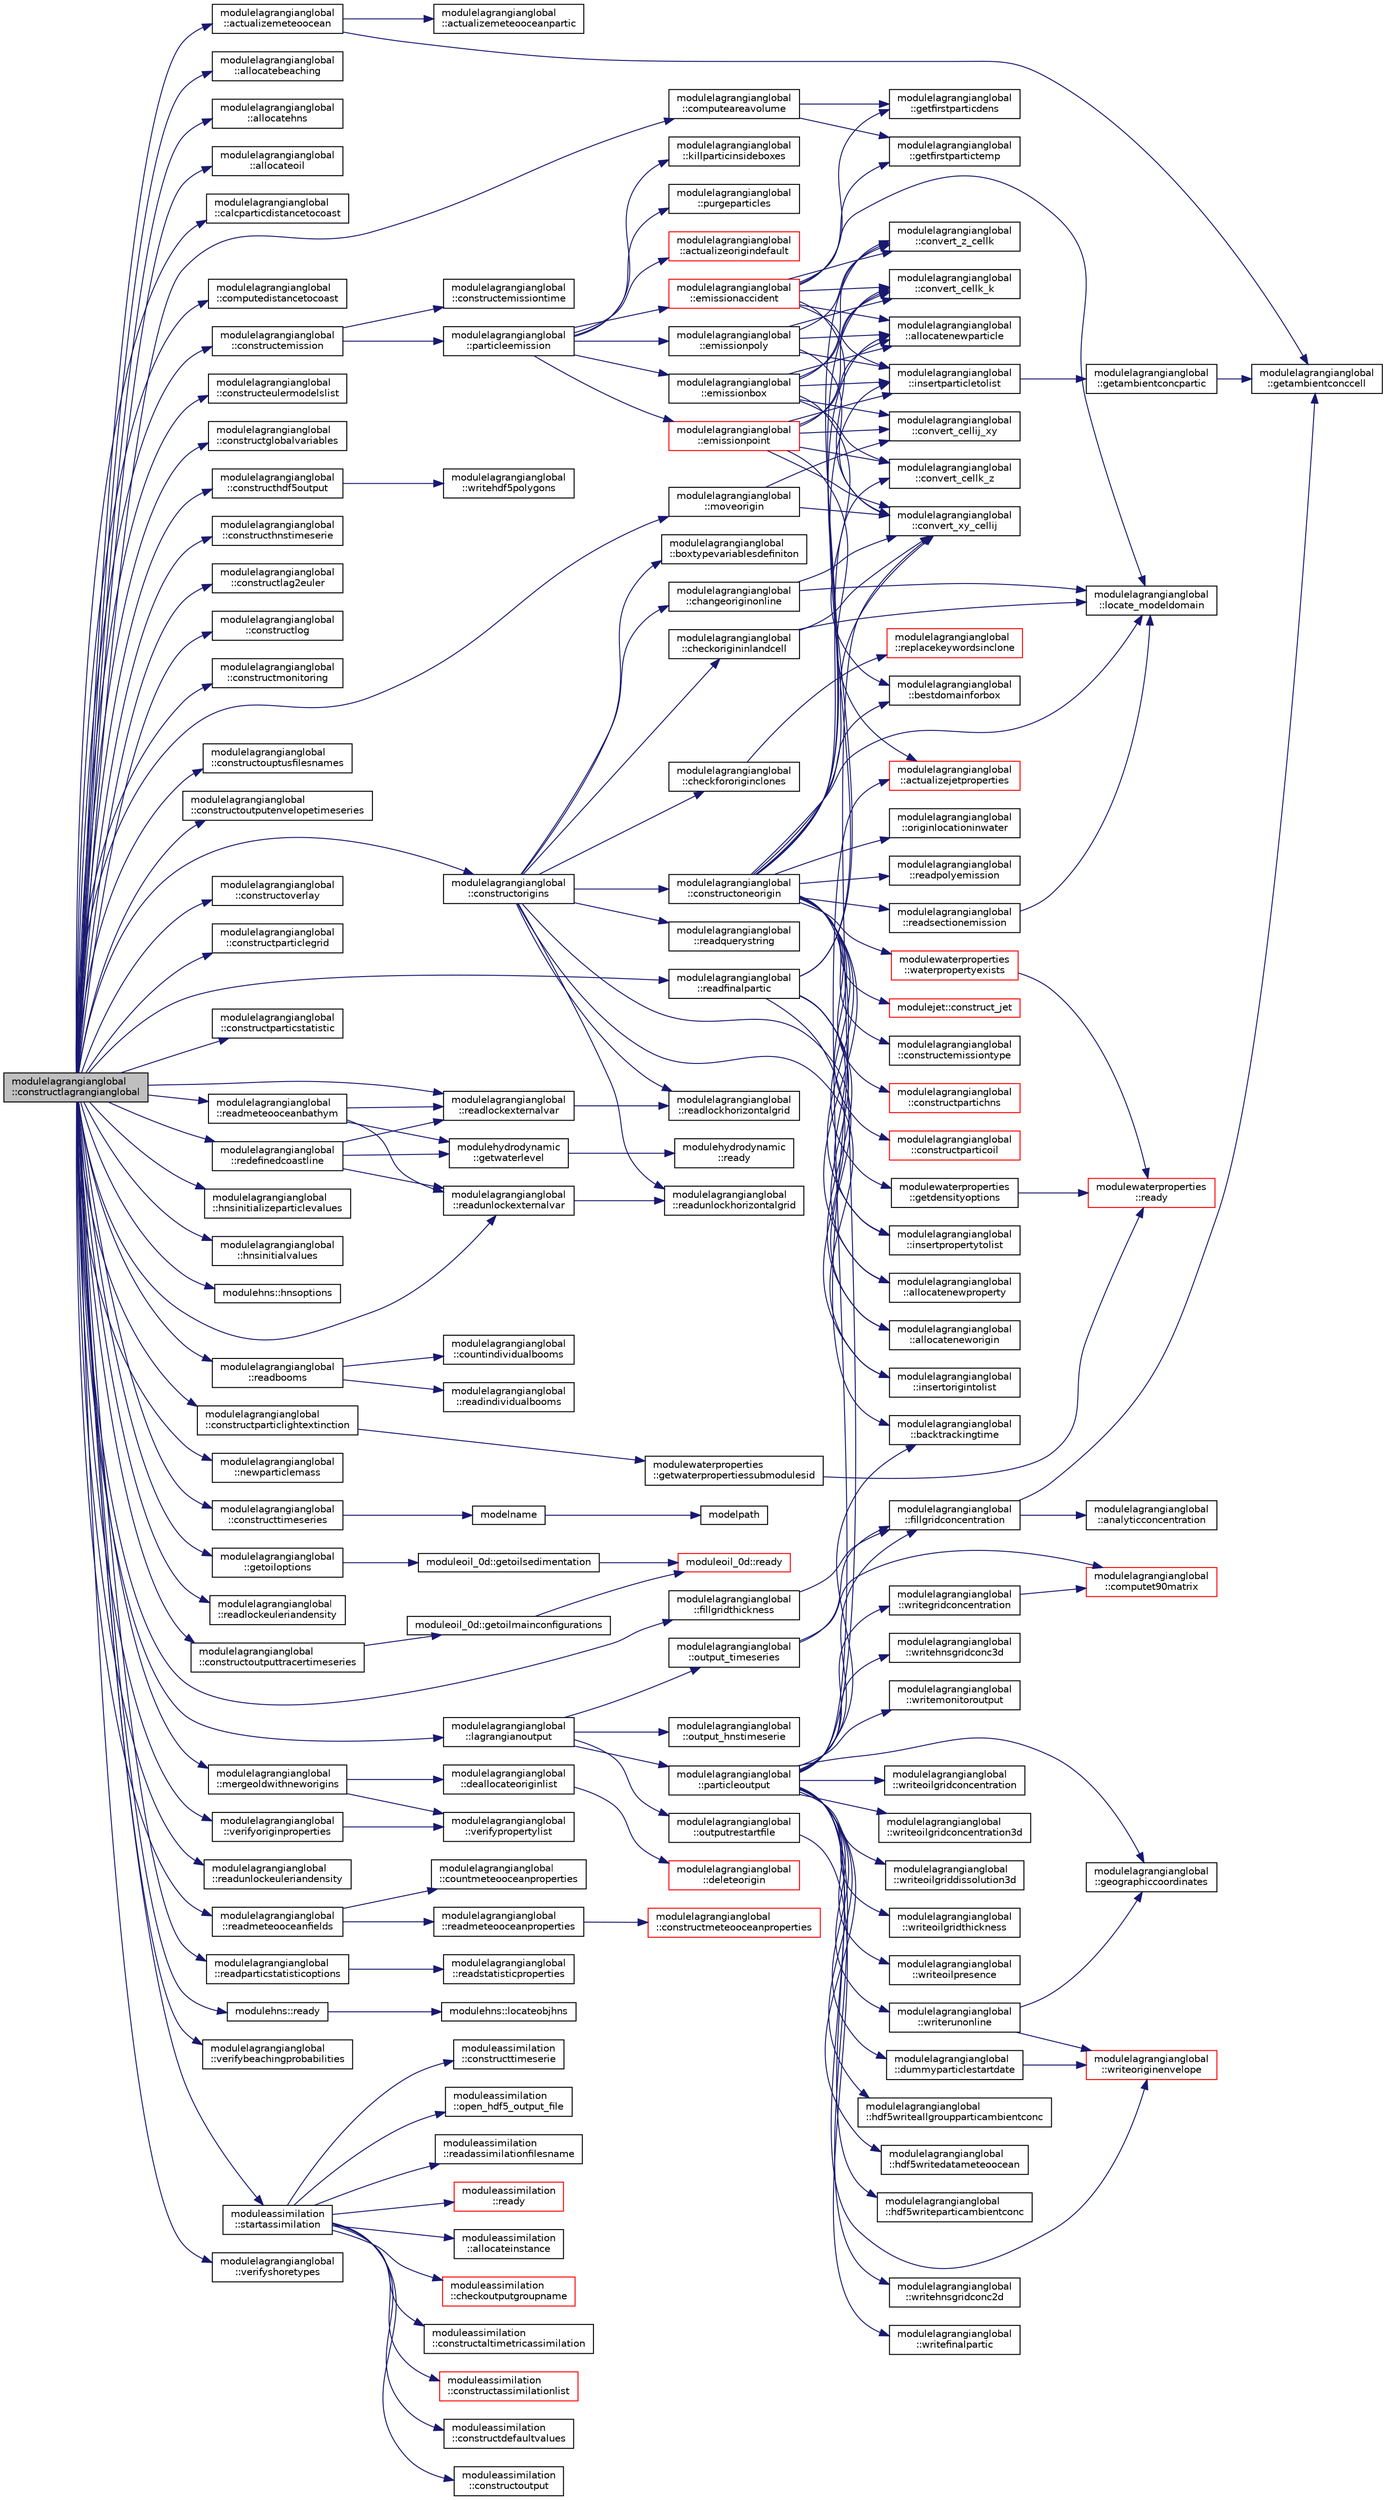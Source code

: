 digraph "modulelagrangianglobal::constructlagrangianglobal"
{
 // LATEX_PDF_SIZE
  edge [fontname="Helvetica",fontsize="10",labelfontname="Helvetica",labelfontsize="10"];
  node [fontname="Helvetica",fontsize="10",shape=record];
  rankdir="LR";
  Node1 [label="modulelagrangianglobal\l::constructlagrangianglobal",height=0.2,width=0.4,color="black", fillcolor="grey75", style="filled", fontcolor="black",tooltip=" "];
  Node1 -> Node2 [color="midnightblue",fontsize="10",style="solid",fontname="Helvetica"];
  Node2 [label="modulelagrangianglobal\l::actualizemeteoocean",height=0.2,width=0.4,color="black", fillcolor="white", style="filled",URL="$namespacemodulelagrangianglobal.html#a0fa07eb74ec148c5c6faeec4cd4561c9",tooltip=" "];
  Node2 -> Node3 [color="midnightblue",fontsize="10",style="solid",fontname="Helvetica"];
  Node3 [label="modulelagrangianglobal\l::actualizemeteooceanpartic",height=0.2,width=0.4,color="black", fillcolor="white", style="filled",URL="$namespacemodulelagrangianglobal.html#ae28614950d33d82496f705c7601b8d28",tooltip=" "];
  Node2 -> Node4 [color="midnightblue",fontsize="10",style="solid",fontname="Helvetica"];
  Node4 [label="modulelagrangianglobal\l::getambientconccell",height=0.2,width=0.4,color="black", fillcolor="white", style="filled",URL="$namespacemodulelagrangianglobal.html#a21c98c8cc24ebb92a5b8821af08be797",tooltip=" "];
  Node1 -> Node5 [color="midnightblue",fontsize="10",style="solid",fontname="Helvetica"];
  Node5 [label="modulelagrangianglobal\l::allocatebeaching",height=0.2,width=0.4,color="black", fillcolor="white", style="filled",URL="$namespacemodulelagrangianglobal.html#a48e2f7f1b1f2612fb2b891f9ae7918b4",tooltip=" "];
  Node1 -> Node6 [color="midnightblue",fontsize="10",style="solid",fontname="Helvetica"];
  Node6 [label="modulelagrangianglobal\l::allocatehns",height=0.2,width=0.4,color="black", fillcolor="white", style="filled",URL="$namespacemodulelagrangianglobal.html#aa4f2e4611a6f55063b6b425e9af734c9",tooltip=" "];
  Node1 -> Node7 [color="midnightblue",fontsize="10",style="solid",fontname="Helvetica"];
  Node7 [label="modulelagrangianglobal\l::allocateoil",height=0.2,width=0.4,color="black", fillcolor="white", style="filled",URL="$namespacemodulelagrangianglobal.html#a0be041be04e7755f84bc26f6dfe301b0",tooltip=" "];
  Node1 -> Node8 [color="midnightblue",fontsize="10",style="solid",fontname="Helvetica"];
  Node8 [label="modulelagrangianglobal\l::calcparticdistancetocoast",height=0.2,width=0.4,color="black", fillcolor="white", style="filled",URL="$namespacemodulelagrangianglobal.html#a93a1f184ec51e9c61c7ac05ecf8d9364",tooltip=" "];
  Node1 -> Node9 [color="midnightblue",fontsize="10",style="solid",fontname="Helvetica"];
  Node9 [label="modulelagrangianglobal\l::computeareavolume",height=0.2,width=0.4,color="black", fillcolor="white", style="filled",URL="$namespacemodulelagrangianglobal.html#ad6190c60927cd9e871e45fcfd4fc5dd2",tooltip=" "];
  Node9 -> Node10 [color="midnightblue",fontsize="10",style="solid",fontname="Helvetica"];
  Node10 [label="modulelagrangianglobal\l::getfirstparticdens",height=0.2,width=0.4,color="black", fillcolor="white", style="filled",URL="$namespacemodulelagrangianglobal.html#a419bd4bef813f469c2fc04f9e386890e",tooltip=" "];
  Node9 -> Node11 [color="midnightblue",fontsize="10",style="solid",fontname="Helvetica"];
  Node11 [label="modulelagrangianglobal\l::getfirstpartictemp",height=0.2,width=0.4,color="black", fillcolor="white", style="filled",URL="$namespacemodulelagrangianglobal.html#a19c897c8ad7d0daf71fbab9514077b55",tooltip=" "];
  Node1 -> Node12 [color="midnightblue",fontsize="10",style="solid",fontname="Helvetica"];
  Node12 [label="modulelagrangianglobal\l::computedistancetocoast",height=0.2,width=0.4,color="black", fillcolor="white", style="filled",URL="$namespacemodulelagrangianglobal.html#ae26f6cb369947b236a6e8dffcbed3eb2",tooltip=" "];
  Node1 -> Node13 [color="midnightblue",fontsize="10",style="solid",fontname="Helvetica"];
  Node13 [label="modulelagrangianglobal\l::constructemission",height=0.2,width=0.4,color="black", fillcolor="white", style="filled",URL="$namespacemodulelagrangianglobal.html#a19776a2b14eca267eac2af7e53ce5c77",tooltip=" "];
  Node13 -> Node14 [color="midnightblue",fontsize="10",style="solid",fontname="Helvetica"];
  Node14 [label="modulelagrangianglobal\l::constructemissiontime",height=0.2,width=0.4,color="black", fillcolor="white", style="filled",URL="$namespacemodulelagrangianglobal.html#a13d67d5bfe97a6d21e41748215a9fd5c",tooltip=" "];
  Node13 -> Node15 [color="midnightblue",fontsize="10",style="solid",fontname="Helvetica"];
  Node15 [label="modulelagrangianglobal\l::particleemission",height=0.2,width=0.4,color="black", fillcolor="white", style="filled",URL="$namespacemodulelagrangianglobal.html#ab8435882bf5630b41c65435698454d30",tooltip=" "];
  Node15 -> Node16 [color="midnightblue",fontsize="10",style="solid",fontname="Helvetica"];
  Node16 [label="modulelagrangianglobal\l::actualizeorigindefault",height=0.2,width=0.4,color="red", fillcolor="white", style="filled",URL="$namespacemodulelagrangianglobal.html#acd7b83696893d6d898a278da13db5768",tooltip=" "];
  Node15 -> Node18 [color="midnightblue",fontsize="10",style="solid",fontname="Helvetica"];
  Node18 [label="modulelagrangianglobal\l::emissionaccident",height=0.2,width=0.4,color="red", fillcolor="white", style="filled",URL="$namespacemodulelagrangianglobal.html#a8a8675b6cb7d5395b650391ce4ac3fac",tooltip=" "];
  Node18 -> Node19 [color="midnightblue",fontsize="10",style="solid",fontname="Helvetica"];
  Node19 [label="modulelagrangianglobal\l::allocatenewparticle",height=0.2,width=0.4,color="black", fillcolor="white", style="filled",URL="$namespacemodulelagrangianglobal.html#adf7a8f7c3f2d3dd4f0472f6d4d1ec56e",tooltip=" "];
  Node18 -> Node20 [color="midnightblue",fontsize="10",style="solid",fontname="Helvetica"];
  Node20 [label="modulelagrangianglobal\l::convert_cellk_k",height=0.2,width=0.4,color="black", fillcolor="white", style="filled",URL="$namespacemodulelagrangianglobal.html#a75785d33db5dded34e1de495fe447eac",tooltip=" "];
  Node18 -> Node21 [color="midnightblue",fontsize="10",style="solid",fontname="Helvetica"];
  Node21 [label="modulelagrangianglobal\l::convert_xy_cellij",height=0.2,width=0.4,color="black", fillcolor="white", style="filled",URL="$namespacemodulelagrangianglobal.html#a713100b692a8ced1a6b27a0a1baa4039",tooltip=" "];
  Node18 -> Node22 [color="midnightblue",fontsize="10",style="solid",fontname="Helvetica"];
  Node22 [label="modulelagrangianglobal\l::convert_z_cellk",height=0.2,width=0.4,color="black", fillcolor="white", style="filled",URL="$namespacemodulelagrangianglobal.html#a619a331b54dcc8d330ab6dd05b4eae56",tooltip=" "];
  Node18 -> Node10 [color="midnightblue",fontsize="10",style="solid",fontname="Helvetica"];
  Node18 -> Node11 [color="midnightblue",fontsize="10",style="solid",fontname="Helvetica"];
  Node18 -> Node35 [color="midnightblue",fontsize="10",style="solid",fontname="Helvetica"];
  Node35 [label="modulelagrangianglobal\l::insertparticletolist",height=0.2,width=0.4,color="black", fillcolor="white", style="filled",URL="$namespacemodulelagrangianglobal.html#a2d4644f4134b54b72e810da551bd14a9",tooltip=" "];
  Node35 -> Node36 [color="midnightblue",fontsize="10",style="solid",fontname="Helvetica"];
  Node36 [label="modulelagrangianglobal\l::getambientconcpartic",height=0.2,width=0.4,color="black", fillcolor="white", style="filled",URL="$namespacemodulelagrangianglobal.html#a48f3a78b845b645d04afad9baa94ac01",tooltip=" "];
  Node36 -> Node4 [color="midnightblue",fontsize="10",style="solid",fontname="Helvetica"];
  Node18 -> Node37 [color="midnightblue",fontsize="10",style="solid",fontname="Helvetica"];
  Node37 [label="modulelagrangianglobal\l::locate_modeldomain",height=0.2,width=0.4,color="black", fillcolor="white", style="filled",URL="$namespacemodulelagrangianglobal.html#a814ff42a8e2efd519388bc94964a3d13",tooltip=" "];
  Node15 -> Node38 [color="midnightblue",fontsize="10",style="solid",fontname="Helvetica"];
  Node38 [label="modulelagrangianglobal\l::emissionbox",height=0.2,width=0.4,color="black", fillcolor="white", style="filled",URL="$namespacemodulelagrangianglobal.html#ad983b6fdc70e80cc81cd4c13a69b7f1f",tooltip=" "];
  Node38 -> Node19 [color="midnightblue",fontsize="10",style="solid",fontname="Helvetica"];
  Node38 -> Node39 [color="midnightblue",fontsize="10",style="solid",fontname="Helvetica"];
  Node39 [label="modulelagrangianglobal\l::bestdomainforbox",height=0.2,width=0.4,color="black", fillcolor="white", style="filled",URL="$namespacemodulelagrangianglobal.html#a88f19e8e5a4b9ce0cfe45715a5e96dbc",tooltip=" "];
  Node38 -> Node40 [color="midnightblue",fontsize="10",style="solid",fontname="Helvetica"];
  Node40 [label="modulelagrangianglobal\l::convert_cellij_xy",height=0.2,width=0.4,color="black", fillcolor="white", style="filled",URL="$namespacemodulelagrangianglobal.html#a7c1bdff13dafe0f3f6c8cd12a1398401",tooltip=" "];
  Node38 -> Node20 [color="midnightblue",fontsize="10",style="solid",fontname="Helvetica"];
  Node38 -> Node41 [color="midnightblue",fontsize="10",style="solid",fontname="Helvetica"];
  Node41 [label="modulelagrangianglobal\l::convert_cellk_z",height=0.2,width=0.4,color="black", fillcolor="white", style="filled",URL="$namespacemodulelagrangianglobal.html#ab7f2f6590a59e52fd0c30cdc7445acee",tooltip=" "];
  Node38 -> Node22 [color="midnightblue",fontsize="10",style="solid",fontname="Helvetica"];
  Node38 -> Node35 [color="midnightblue",fontsize="10",style="solid",fontname="Helvetica"];
  Node15 -> Node42 [color="midnightblue",fontsize="10",style="solid",fontname="Helvetica"];
  Node42 [label="modulelagrangianglobal\l::emissionpoint",height=0.2,width=0.4,color="red", fillcolor="white", style="filled",URL="$namespacemodulelagrangianglobal.html#a9d524fab1163e87ac878a520ae670bf9",tooltip=" "];
  Node42 -> Node43 [color="midnightblue",fontsize="10",style="solid",fontname="Helvetica"];
  Node43 [label="modulelagrangianglobal\l::actualizejetproperties",height=0.2,width=0.4,color="red", fillcolor="white", style="filled",URL="$namespacemodulelagrangianglobal.html#a26ef74f75ff18c16e01e326e85d7920c",tooltip=" "];
  Node42 -> Node19 [color="midnightblue",fontsize="10",style="solid",fontname="Helvetica"];
  Node42 -> Node40 [color="midnightblue",fontsize="10",style="solid",fontname="Helvetica"];
  Node42 -> Node20 [color="midnightblue",fontsize="10",style="solid",fontname="Helvetica"];
  Node42 -> Node41 [color="midnightblue",fontsize="10",style="solid",fontname="Helvetica"];
  Node42 -> Node21 [color="midnightblue",fontsize="10",style="solid",fontname="Helvetica"];
  Node42 -> Node35 [color="midnightblue",fontsize="10",style="solid",fontname="Helvetica"];
  Node15 -> Node92 [color="midnightblue",fontsize="10",style="solid",fontname="Helvetica"];
  Node92 [label="modulelagrangianglobal\l::emissionpoly",height=0.2,width=0.4,color="black", fillcolor="white", style="filled",URL="$namespacemodulelagrangianglobal.html#af7f0ac55bdad79ef3daac2c67b36ed2e",tooltip=" "];
  Node92 -> Node19 [color="midnightblue",fontsize="10",style="solid",fontname="Helvetica"];
  Node92 -> Node20 [color="midnightblue",fontsize="10",style="solid",fontname="Helvetica"];
  Node92 -> Node21 [color="midnightblue",fontsize="10",style="solid",fontname="Helvetica"];
  Node92 -> Node22 [color="midnightblue",fontsize="10",style="solid",fontname="Helvetica"];
  Node92 -> Node35 [color="midnightblue",fontsize="10",style="solid",fontname="Helvetica"];
  Node15 -> Node93 [color="midnightblue",fontsize="10",style="solid",fontname="Helvetica"];
  Node93 [label="modulelagrangianglobal\l::killparticinsideboxes",height=0.2,width=0.4,color="black", fillcolor="white", style="filled",URL="$namespacemodulelagrangianglobal.html#a8d6c65d3eba55f99706d464f633f31b3",tooltip=" "];
  Node15 -> Node94 [color="midnightblue",fontsize="10",style="solid",fontname="Helvetica"];
  Node94 [label="modulelagrangianglobal\l::purgeparticles",height=0.2,width=0.4,color="black", fillcolor="white", style="filled",URL="$namespacemodulelagrangianglobal.html#abe2068918e9b300501fc826856caeafa",tooltip=" "];
  Node1 -> Node95 [color="midnightblue",fontsize="10",style="solid",fontname="Helvetica"];
  Node95 [label="modulelagrangianglobal\l::constructeulermodelslist",height=0.2,width=0.4,color="black", fillcolor="white", style="filled",URL="$namespacemodulelagrangianglobal.html#a409542d48e7b2b20840dc3545d1a34f0",tooltip=" "];
  Node1 -> Node96 [color="midnightblue",fontsize="10",style="solid",fontname="Helvetica"];
  Node96 [label="modulelagrangianglobal\l::constructglobalvariables",height=0.2,width=0.4,color="black", fillcolor="white", style="filled",URL="$namespacemodulelagrangianglobal.html#ac07ce699fa5190e37b220b344450ba80",tooltip=" "];
  Node1 -> Node97 [color="midnightblue",fontsize="10",style="solid",fontname="Helvetica"];
  Node97 [label="modulelagrangianglobal\l::constructhdf5output",height=0.2,width=0.4,color="black", fillcolor="white", style="filled",URL="$namespacemodulelagrangianglobal.html#a72385af4d9a1a57607853866a0eb0fe0",tooltip=" "];
  Node97 -> Node98 [color="midnightblue",fontsize="10",style="solid",fontname="Helvetica"];
  Node98 [label="modulelagrangianglobal\l::writehdf5polygons",height=0.2,width=0.4,color="black", fillcolor="white", style="filled",URL="$namespacemodulelagrangianglobal.html#a123df5d7675f21137327cf36ed875f91",tooltip=" "];
  Node1 -> Node99 [color="midnightblue",fontsize="10",style="solid",fontname="Helvetica"];
  Node99 [label="modulelagrangianglobal\l::constructhnstimeserie",height=0.2,width=0.4,color="black", fillcolor="white", style="filled",URL="$namespacemodulelagrangianglobal.html#a56d6b284b701a9103a92e0956ad4cc6a",tooltip=" "];
  Node1 -> Node100 [color="midnightblue",fontsize="10",style="solid",fontname="Helvetica"];
  Node100 [label="modulelagrangianglobal\l::constructlag2euler",height=0.2,width=0.4,color="black", fillcolor="white", style="filled",URL="$namespacemodulelagrangianglobal.html#a5c09d9f8068efed26002854c2ba12362",tooltip=" "];
  Node1 -> Node101 [color="midnightblue",fontsize="10",style="solid",fontname="Helvetica"];
  Node101 [label="modulelagrangianglobal\l::constructlog",height=0.2,width=0.4,color="black", fillcolor="white", style="filled",URL="$namespacemodulelagrangianglobal.html#aa700601bd9f8ad04a50534e66725efc4",tooltip=" "];
  Node1 -> Node102 [color="midnightblue",fontsize="10",style="solid",fontname="Helvetica"];
  Node102 [label="modulelagrangianglobal\l::constructmonitoring",height=0.2,width=0.4,color="black", fillcolor="white", style="filled",URL="$namespacemodulelagrangianglobal.html#ae93400b6f236b2e44a7b90febb2be220",tooltip=" "];
  Node1 -> Node103 [color="midnightblue",fontsize="10",style="solid",fontname="Helvetica"];
  Node103 [label="modulelagrangianglobal\l::constructorigins",height=0.2,width=0.4,color="black", fillcolor="white", style="filled",URL="$namespacemodulelagrangianglobal.html#a18659553d3e4f0917dd7bc0bcdb6d109",tooltip=" "];
  Node103 -> Node104 [color="midnightblue",fontsize="10",style="solid",fontname="Helvetica"];
  Node104 [label="modulelagrangianglobal\l::allocateneworigin",height=0.2,width=0.4,color="black", fillcolor="white", style="filled",URL="$namespacemodulelagrangianglobal.html#a537c7269309c583343ae41dfe244a2b0",tooltip=" "];
  Node103 -> Node105 [color="midnightblue",fontsize="10",style="solid",fontname="Helvetica"];
  Node105 [label="modulelagrangianglobal\l::boxtypevariablesdefiniton",height=0.2,width=0.4,color="black", fillcolor="white", style="filled",URL="$namespacemodulelagrangianglobal.html#af59eca67cb4a5c0dd0d805d6a08538ba",tooltip=" "];
  Node103 -> Node106 [color="midnightblue",fontsize="10",style="solid",fontname="Helvetica"];
  Node106 [label="modulelagrangianglobal\l::changeoriginonline",height=0.2,width=0.4,color="black", fillcolor="white", style="filled",URL="$namespacemodulelagrangianglobal.html#ac5eba799ef6e5891159d027cee26909c",tooltip=" "];
  Node106 -> Node21 [color="midnightblue",fontsize="10",style="solid",fontname="Helvetica"];
  Node106 -> Node37 [color="midnightblue",fontsize="10",style="solid",fontname="Helvetica"];
  Node103 -> Node107 [color="midnightblue",fontsize="10",style="solid",fontname="Helvetica"];
  Node107 [label="modulelagrangianglobal\l::checkfororiginclones",height=0.2,width=0.4,color="black", fillcolor="white", style="filled",URL="$namespacemodulelagrangianglobal.html#a3ffd33996e7947926b76916d8e614ab8",tooltip=" "];
  Node107 -> Node108 [color="midnightblue",fontsize="10",style="solid",fontname="Helvetica"];
  Node108 [label="modulelagrangianglobal\l::replacekeywordsinclone",height=0.2,width=0.4,color="red", fillcolor="white", style="filled",URL="$namespacemodulelagrangianglobal.html#a9d7ee93eda9bae199e15651c725e4c7c",tooltip=" "];
  Node103 -> Node110 [color="midnightblue",fontsize="10",style="solid",fontname="Helvetica"];
  Node110 [label="modulelagrangianglobal\l::checkorigininlandcell",height=0.2,width=0.4,color="black", fillcolor="white", style="filled",URL="$namespacemodulelagrangianglobal.html#a356193ac68adebe4d96ff99a2bb2ba2d",tooltip=" "];
  Node110 -> Node21 [color="midnightblue",fontsize="10",style="solid",fontname="Helvetica"];
  Node110 -> Node37 [color="midnightblue",fontsize="10",style="solid",fontname="Helvetica"];
  Node103 -> Node111 [color="midnightblue",fontsize="10",style="solid",fontname="Helvetica"];
  Node111 [label="modulelagrangianglobal\l::constructoneorigin",height=0.2,width=0.4,color="black", fillcolor="white", style="filled",URL="$namespacemodulelagrangianglobal.html#a13e19af68aa547fbcd1d97158976b7ef",tooltip=" "];
  Node111 -> Node112 [color="midnightblue",fontsize="10",style="solid",fontname="Helvetica"];
  Node112 [label="modulelagrangianglobal\l::allocatenewproperty",height=0.2,width=0.4,color="black", fillcolor="white", style="filled",URL="$namespacemodulelagrangianglobal.html#aa537bff97afb419645e62f2b096b2e56",tooltip=" "];
  Node111 -> Node113 [color="midnightblue",fontsize="10",style="solid",fontname="Helvetica"];
  Node113 [label="modulelagrangianglobal\l::backtrackingtime",height=0.2,width=0.4,color="black", fillcolor="white", style="filled",URL="$namespacemodulelagrangianglobal.html#a7d7f80cb43ff581f91a9eb852be3be85",tooltip=" "];
  Node111 -> Node39 [color="midnightblue",fontsize="10",style="solid",fontname="Helvetica"];
  Node111 -> Node114 [color="midnightblue",fontsize="10",style="solid",fontname="Helvetica"];
  Node114 [label="modulejet::construct_jet",height=0.2,width=0.4,color="red", fillcolor="white", style="filled",URL="$namespacemodulejet.html#a62e934340e7802fddd09c6c14676471d",tooltip=" "];
  Node111 -> Node117 [color="midnightblue",fontsize="10",style="solid",fontname="Helvetica"];
  Node117 [label="modulelagrangianglobal\l::constructemissiontype",height=0.2,width=0.4,color="black", fillcolor="white", style="filled",URL="$namespacemodulelagrangianglobal.html#a33d8b80b431bb224984d6f64b001cd6a",tooltip=" "];
  Node111 -> Node118 [color="midnightblue",fontsize="10",style="solid",fontname="Helvetica"];
  Node118 [label="modulelagrangianglobal\l::constructpartichns",height=0.2,width=0.4,color="red", fillcolor="white", style="filled",URL="$namespacemodulelagrangianglobal.html#ab6e9439dc837db2093ed5e4108e57726",tooltip=" "];
  Node111 -> Node122 [color="midnightblue",fontsize="10",style="solid",fontname="Helvetica"];
  Node122 [label="modulelagrangianglobal\l::constructparticoil",height=0.2,width=0.4,color="red", fillcolor="white", style="filled",URL="$namespacemodulelagrangianglobal.html#a070a6d8670eb489aaa0ce90aba70b1cc",tooltip=" "];
  Node111 -> Node20 [color="midnightblue",fontsize="10",style="solid",fontname="Helvetica"];
  Node111 -> Node41 [color="midnightblue",fontsize="10",style="solid",fontname="Helvetica"];
  Node111 -> Node21 [color="midnightblue",fontsize="10",style="solid",fontname="Helvetica"];
  Node111 -> Node22 [color="midnightblue",fontsize="10",style="solid",fontname="Helvetica"];
  Node111 -> Node131 [color="midnightblue",fontsize="10",style="solid",fontname="Helvetica"];
  Node131 [label="modulewaterproperties\l::getdensityoptions",height=0.2,width=0.4,color="black", fillcolor="white", style="filled",URL="$namespacemodulewaterproperties.html#ac9026fc793014229d0d9bed57148db6a",tooltip=" "];
  Node131 -> Node45 [color="midnightblue",fontsize="10",style="solid",fontname="Helvetica"];
  Node45 [label="modulewaterproperties\l::ready",height=0.2,width=0.4,color="red", fillcolor="white", style="filled",URL="$namespacemodulewaterproperties.html#ad54774dedce486739249cb10b4de21e2",tooltip=" "];
  Node111 -> Node132 [color="midnightblue",fontsize="10",style="solid",fontname="Helvetica"];
  Node132 [label="modulelagrangianglobal\l::insertpropertytolist",height=0.2,width=0.4,color="black", fillcolor="white", style="filled",URL="$namespacemodulelagrangianglobal.html#ad71ed77715b3249cc24c592dfcca2fc8",tooltip=" "];
  Node111 -> Node37 [color="midnightblue",fontsize="10",style="solid",fontname="Helvetica"];
  Node111 -> Node133 [color="midnightblue",fontsize="10",style="solid",fontname="Helvetica"];
  Node133 [label="modulelagrangianglobal\l::originlocationinwater",height=0.2,width=0.4,color="black", fillcolor="white", style="filled",URL="$namespacemodulelagrangianglobal.html#a30ffc99c4d1df3eba66898b8f54fd8e8",tooltip=" "];
  Node111 -> Node134 [color="midnightblue",fontsize="10",style="solid",fontname="Helvetica"];
  Node134 [label="modulelagrangianglobal\l::readpolyemission",height=0.2,width=0.4,color="black", fillcolor="white", style="filled",URL="$namespacemodulelagrangianglobal.html#ab1cbc2a8591a40f048aa2973420f02b7",tooltip=" "];
  Node111 -> Node135 [color="midnightblue",fontsize="10",style="solid",fontname="Helvetica"];
  Node135 [label="modulelagrangianglobal\l::readsectionemission",height=0.2,width=0.4,color="black", fillcolor="white", style="filled",URL="$namespacemodulelagrangianglobal.html#aefea0972cf22951ed5d470a0478b0c3b",tooltip=" "];
  Node135 -> Node37 [color="midnightblue",fontsize="10",style="solid",fontname="Helvetica"];
  Node111 -> Node136 [color="midnightblue",fontsize="10",style="solid",fontname="Helvetica"];
  Node136 [label="modulewaterproperties\l::waterpropertyexists",height=0.2,width=0.4,color="red", fillcolor="white", style="filled",URL="$namespacemodulewaterproperties.html#a2c7278a1e0767b9b9c5419a5b34299f5",tooltip=" "];
  Node136 -> Node45 [color="midnightblue",fontsize="10",style="solid",fontname="Helvetica"];
  Node103 -> Node137 [color="midnightblue",fontsize="10",style="solid",fontname="Helvetica"];
  Node137 [label="modulelagrangianglobal\l::insertorigintolist",height=0.2,width=0.4,color="black", fillcolor="white", style="filled",URL="$namespacemodulelagrangianglobal.html#ab902fc69902a11b86ed8b0b64ece38d9",tooltip=" "];
  Node103 -> Node138 [color="midnightblue",fontsize="10",style="solid",fontname="Helvetica"];
  Node138 [label="modulelagrangianglobal\l::readlockhorizontalgrid",height=0.2,width=0.4,color="black", fillcolor="white", style="filled",URL="$namespacemodulelagrangianglobal.html#adc70a932c70ec9be9f9ebdfe0fe60e08",tooltip=" "];
  Node103 -> Node139 [color="midnightblue",fontsize="10",style="solid",fontname="Helvetica"];
  Node139 [label="modulelagrangianglobal\l::readquerystring",height=0.2,width=0.4,color="black", fillcolor="white", style="filled",URL="$namespacemodulelagrangianglobal.html#abfdcea7a4323d6b93cc8c43b343ec0b3",tooltip=" "];
  Node103 -> Node140 [color="midnightblue",fontsize="10",style="solid",fontname="Helvetica"];
  Node140 [label="modulelagrangianglobal\l::readunlockhorizontalgrid",height=0.2,width=0.4,color="black", fillcolor="white", style="filled",URL="$namespacemodulelagrangianglobal.html#a4240be74d2a3261aba8c239da33b8efe",tooltip=" "];
  Node1 -> Node141 [color="midnightblue",fontsize="10",style="solid",fontname="Helvetica"];
  Node141 [label="modulelagrangianglobal\l::constructouptusfilesnames",height=0.2,width=0.4,color="black", fillcolor="white", style="filled",URL="$namespacemodulelagrangianglobal.html#a083836de958c69614f913a7f1b0bee9e",tooltip=" "];
  Node1 -> Node142 [color="midnightblue",fontsize="10",style="solid",fontname="Helvetica"];
  Node142 [label="modulelagrangianglobal\l::constructoutputenvelopetimeseries",height=0.2,width=0.4,color="black", fillcolor="white", style="filled",URL="$namespacemodulelagrangianglobal.html#ac9b3291ed411a75cceb9948f7f671764",tooltip=" "];
  Node1 -> Node143 [color="midnightblue",fontsize="10",style="solid",fontname="Helvetica"];
  Node143 [label="modulelagrangianglobal\l::constructoutputtracertimeseries",height=0.2,width=0.4,color="black", fillcolor="white", style="filled",URL="$namespacemodulelagrangianglobal.html#a43f3d0f411e8d9b0df16d63f033382ff",tooltip=" "];
  Node143 -> Node144 [color="midnightblue",fontsize="10",style="solid",fontname="Helvetica"];
  Node144 [label="moduleoil_0d::getoilmainconfigurations",height=0.2,width=0.4,color="black", fillcolor="white", style="filled",URL="$namespacemoduleoil__0d.html#af1cdc5385033828e9fd0e86082d2c7f3",tooltip=" "];
  Node144 -> Node33 [color="midnightblue",fontsize="10",style="solid",fontname="Helvetica"];
  Node33 [label="moduleoil_0d::ready",height=0.2,width=0.4,color="red", fillcolor="white", style="filled",URL="$namespacemoduleoil__0d.html#a5cfb3f6c158c2f89ed12f50f11b66786",tooltip=" "];
  Node1 -> Node145 [color="midnightblue",fontsize="10",style="solid",fontname="Helvetica"];
  Node145 [label="modulelagrangianglobal\l::constructoverlay",height=0.2,width=0.4,color="black", fillcolor="white", style="filled",URL="$namespacemodulelagrangianglobal.html#a66523dedf972d121569f3902f6d4a148",tooltip=" "];
  Node1 -> Node146 [color="midnightblue",fontsize="10",style="solid",fontname="Helvetica"];
  Node146 [label="modulelagrangianglobal\l::constructparticlegrid",height=0.2,width=0.4,color="black", fillcolor="white", style="filled",URL="$namespacemodulelagrangianglobal.html#aad6524644ca62cde451d62e0964fe5de",tooltip=" "];
  Node1 -> Node147 [color="midnightblue",fontsize="10",style="solid",fontname="Helvetica"];
  Node147 [label="modulelagrangianglobal\l::constructparticlightextinction",height=0.2,width=0.4,color="black", fillcolor="white", style="filled",URL="$namespacemodulelagrangianglobal.html#a4ba42e3d7ac7a48f0a6a551322aaf754",tooltip=" "];
  Node147 -> Node148 [color="midnightblue",fontsize="10",style="solid",fontname="Helvetica"];
  Node148 [label="modulewaterproperties\l::getwaterpropertiessubmodulesid",height=0.2,width=0.4,color="black", fillcolor="white", style="filled",URL="$namespacemodulewaterproperties.html#aa92bc10cfb8ceb9e3edd659ae8e6ed71",tooltip=" "];
  Node148 -> Node45 [color="midnightblue",fontsize="10",style="solid",fontname="Helvetica"];
  Node1 -> Node149 [color="midnightblue",fontsize="10",style="solid",fontname="Helvetica"];
  Node149 [label="modulelagrangianglobal\l::constructparticstatistic",height=0.2,width=0.4,color="black", fillcolor="white", style="filled",URL="$namespacemodulelagrangianglobal.html#a13c381524822a2310bb011dc1680ed61",tooltip=" "];
  Node1 -> Node150 [color="midnightblue",fontsize="10",style="solid",fontname="Helvetica"];
  Node150 [label="modulelagrangianglobal\l::constructtimeseries",height=0.2,width=0.4,color="black", fillcolor="white", style="filled",URL="$namespacemodulelagrangianglobal.html#ace8bf8bfcb4ec7384b2bb7af77034f8e",tooltip=" "];
  Node150 -> Node151 [color="midnightblue",fontsize="10",style="solid",fontname="Helvetica"];
  Node151 [label="modelname",height=0.2,width=0.4,color="black", fillcolor="white", style="filled",URL="$_main_8_f90.html#af0ae0b978e6573bc461573aa66062e83",tooltip=" "];
  Node151 -> Node152 [color="midnightblue",fontsize="10",style="solid",fontname="Helvetica"];
  Node152 [label="modelpath",height=0.2,width=0.4,color="black", fillcolor="white", style="filled",URL="$_main_8_f90.html#ada5b220b45dcba73a75264dcde43e3bd",tooltip=" "];
  Node1 -> Node153 [color="midnightblue",fontsize="10",style="solid",fontname="Helvetica"];
  Node153 [label="modulelagrangianglobal\l::fillgridthickness",height=0.2,width=0.4,color="black", fillcolor="white", style="filled",URL="$namespacemodulelagrangianglobal.html#a36b19f9334aaf4289e0ec7ea7eea643c",tooltip=" "];
  Node153 -> Node154 [color="midnightblue",fontsize="10",style="solid",fontname="Helvetica"];
  Node154 [label="modulelagrangianglobal\l::fillgridconcentration",height=0.2,width=0.4,color="black", fillcolor="white", style="filled",URL="$namespacemodulelagrangianglobal.html#ac90a060ac9ab05f2c54c45b4b76ca984",tooltip=" "];
  Node154 -> Node155 [color="midnightblue",fontsize="10",style="solid",fontname="Helvetica"];
  Node155 [label="modulelagrangianglobal\l::analyticconcentration",height=0.2,width=0.4,color="black", fillcolor="white", style="filled",URL="$namespacemodulelagrangianglobal.html#a8a4e3b4aa0ee023ec48a0d9e44b5df43",tooltip=" "];
  Node154 -> Node4 [color="midnightblue",fontsize="10",style="solid",fontname="Helvetica"];
  Node1 -> Node156 [color="midnightblue",fontsize="10",style="solid",fontname="Helvetica"];
  Node156 [label="modulelagrangianglobal\l::getoiloptions",height=0.2,width=0.4,color="black", fillcolor="white", style="filled",URL="$namespacemodulelagrangianglobal.html#a64f08b972c519197b497942c12d54fd5",tooltip=" "];
  Node156 -> Node157 [color="midnightblue",fontsize="10",style="solid",fontname="Helvetica"];
  Node157 [label="moduleoil_0d::getoilsedimentation",height=0.2,width=0.4,color="black", fillcolor="white", style="filled",URL="$namespacemoduleoil__0d.html#a76e417f6fa89172bc195c9dca9d10dc7",tooltip=" "];
  Node157 -> Node33 [color="midnightblue",fontsize="10",style="solid",fontname="Helvetica"];
  Node1 -> Node158 [color="midnightblue",fontsize="10",style="solid",fontname="Helvetica"];
  Node158 [label="modulelagrangianglobal\l::hnsinitializeparticlevalues",height=0.2,width=0.4,color="black", fillcolor="white", style="filled",URL="$namespacemodulelagrangianglobal.html#a480cf2e664cf8fc186fb4ad80025693c",tooltip=" "];
  Node1 -> Node159 [color="midnightblue",fontsize="10",style="solid",fontname="Helvetica"];
  Node159 [label="modulelagrangianglobal\l::hnsinitialvalues",height=0.2,width=0.4,color="black", fillcolor="white", style="filled",URL="$namespacemodulelagrangianglobal.html#ad1111403d5d343cacd9cf3deb4c66ec9",tooltip=" "];
  Node1 -> Node121 [color="midnightblue",fontsize="10",style="solid",fontname="Helvetica"];
  Node121 [label="modulehns::hnsoptions",height=0.2,width=0.4,color="black", fillcolor="white", style="filled",URL="$namespacemodulehns.html#a71301e39dc6614233febb77b7cd18194",tooltip=" "];
  Node1 -> Node160 [color="midnightblue",fontsize="10",style="solid",fontname="Helvetica"];
  Node160 [label="modulelagrangianglobal\l::lagrangianoutput",height=0.2,width=0.4,color="black", fillcolor="white", style="filled",URL="$namespacemodulelagrangianglobal.html#a3e9da0dad79c6c6965b34c4f0d9232a0",tooltip=" "];
  Node160 -> Node161 [color="midnightblue",fontsize="10",style="solid",fontname="Helvetica"];
  Node161 [label="modulelagrangianglobal\l::output_hnstimeserie",height=0.2,width=0.4,color="black", fillcolor="white", style="filled",URL="$namespacemodulelagrangianglobal.html#ae56aec86f2575e89f5bacc78d75192a8",tooltip=" "];
  Node160 -> Node162 [color="midnightblue",fontsize="10",style="solid",fontname="Helvetica"];
  Node162 [label="modulelagrangianglobal\l::output_timeseries",height=0.2,width=0.4,color="black", fillcolor="white", style="filled",URL="$namespacemodulelagrangianglobal.html#a9965ea6d7045ff51397b7c8dcddf580c",tooltip=" "];
  Node162 -> Node163 [color="midnightblue",fontsize="10",style="solid",fontname="Helvetica"];
  Node163 [label="modulelagrangianglobal\l::computet90matrix",height=0.2,width=0.4,color="red", fillcolor="white", style="filled",URL="$namespacemodulelagrangianglobal.html#aa1fa562342fd711319936084593cafbf",tooltip=" "];
  Node162 -> Node154 [color="midnightblue",fontsize="10",style="solid",fontname="Helvetica"];
  Node160 -> Node165 [color="midnightblue",fontsize="10",style="solid",fontname="Helvetica"];
  Node165 [label="modulelagrangianglobal\l::outputrestartfile",height=0.2,width=0.4,color="black", fillcolor="white", style="filled",URL="$namespacemodulelagrangianglobal.html#a9eaa20c6b0f8ebb9961c4eb75eaffb59",tooltip=" "];
  Node165 -> Node166 [color="midnightblue",fontsize="10",style="solid",fontname="Helvetica"];
  Node166 [label="modulelagrangianglobal\l::writefinalpartic",height=0.2,width=0.4,color="black", fillcolor="white", style="filled",URL="$namespacemodulelagrangianglobal.html#a2bf7986f317831603f4eb96d616f643e",tooltip=" "];
  Node160 -> Node167 [color="midnightblue",fontsize="10",style="solid",fontname="Helvetica"];
  Node167 [label="modulelagrangianglobal\l::particleoutput",height=0.2,width=0.4,color="black", fillcolor="white", style="filled",URL="$namespacemodulelagrangianglobal.html#af6d6a080c97a72125b4959aa01edffd8",tooltip=" "];
  Node167 -> Node43 [color="midnightblue",fontsize="10",style="solid",fontname="Helvetica"];
  Node167 -> Node113 [color="midnightblue",fontsize="10",style="solid",fontname="Helvetica"];
  Node167 -> Node21 [color="midnightblue",fontsize="10",style="solid",fontname="Helvetica"];
  Node167 -> Node168 [color="midnightblue",fontsize="10",style="solid",fontname="Helvetica"];
  Node168 [label="modulelagrangianglobal\l::dummyparticlestartdate",height=0.2,width=0.4,color="black", fillcolor="white", style="filled",URL="$namespacemodulelagrangianglobal.html#aa302d13b1ed3a00c85939a4f07802591",tooltip=" "];
  Node168 -> Node169 [color="midnightblue",fontsize="10",style="solid",fontname="Helvetica"];
  Node169 [label="modulelagrangianglobal\l::writeoriginenvelope",height=0.2,width=0.4,color="red", fillcolor="white", style="filled",URL="$namespacemodulelagrangianglobal.html#a50d81f13e10670a1b2e699246cbdaf1f",tooltip=" "];
  Node167 -> Node154 [color="midnightblue",fontsize="10",style="solid",fontname="Helvetica"];
  Node167 -> Node171 [color="midnightblue",fontsize="10",style="solid",fontname="Helvetica"];
  Node171 [label="modulelagrangianglobal\l::geographiccoordinates",height=0.2,width=0.4,color="black", fillcolor="white", style="filled",URL="$namespacemodulelagrangianglobal.html#ab37072f11c5d0760a6306426f0173b84",tooltip=" "];
  Node167 -> Node172 [color="midnightblue",fontsize="10",style="solid",fontname="Helvetica"];
  Node172 [label="modulelagrangianglobal\l::hdf5writeallgroupparticambientconc",height=0.2,width=0.4,color="black", fillcolor="white", style="filled",URL="$namespacemodulelagrangianglobal.html#a978b306bc6e946be2f0694e4fa22650b",tooltip=" "];
  Node167 -> Node173 [color="midnightblue",fontsize="10",style="solid",fontname="Helvetica"];
  Node173 [label="modulelagrangianglobal\l::hdf5writedatameteoocean",height=0.2,width=0.4,color="black", fillcolor="white", style="filled",URL="$namespacemodulelagrangianglobal.html#ac7151a37e939cec76ecc163750973cfc",tooltip=" "];
  Node167 -> Node174 [color="midnightblue",fontsize="10",style="solid",fontname="Helvetica"];
  Node174 [label="modulelagrangianglobal\l::hdf5writeparticambientconc",height=0.2,width=0.4,color="black", fillcolor="white", style="filled",URL="$namespacemodulelagrangianglobal.html#aff3d40593cbcf7b8447355e52177a0cb",tooltip=" "];
  Node167 -> Node175 [color="midnightblue",fontsize="10",style="solid",fontname="Helvetica"];
  Node175 [label="modulelagrangianglobal\l::writegridconcentration",height=0.2,width=0.4,color="black", fillcolor="white", style="filled",URL="$namespacemodulelagrangianglobal.html#a071a32ced5fdfb667319483a8fd208b7",tooltip=" "];
  Node175 -> Node163 [color="midnightblue",fontsize="10",style="solid",fontname="Helvetica"];
  Node167 -> Node176 [color="midnightblue",fontsize="10",style="solid",fontname="Helvetica"];
  Node176 [label="modulelagrangianglobal\l::writehnsgridconc2d",height=0.2,width=0.4,color="black", fillcolor="white", style="filled",URL="$namespacemodulelagrangianglobal.html#abb393e682c261146ef53a65a75c60c4a",tooltip=" "];
  Node167 -> Node177 [color="midnightblue",fontsize="10",style="solid",fontname="Helvetica"];
  Node177 [label="modulelagrangianglobal\l::writehnsgridconc3d",height=0.2,width=0.4,color="black", fillcolor="white", style="filled",URL="$namespacemodulelagrangianglobal.html#a94325a61c883247ceef185733a82f5d2",tooltip=" "];
  Node167 -> Node178 [color="midnightblue",fontsize="10",style="solid",fontname="Helvetica"];
  Node178 [label="modulelagrangianglobal\l::writemonitoroutput",height=0.2,width=0.4,color="black", fillcolor="white", style="filled",URL="$namespacemodulelagrangianglobal.html#ab46abe813f09e4d8299d7750b21814d7",tooltip=" "];
  Node167 -> Node179 [color="midnightblue",fontsize="10",style="solid",fontname="Helvetica"];
  Node179 [label="modulelagrangianglobal\l::writeoilgridconcentration",height=0.2,width=0.4,color="black", fillcolor="white", style="filled",URL="$namespacemodulelagrangianglobal.html#a82208b2a591060e1fa3a3e0726bfe869",tooltip=" "];
  Node167 -> Node180 [color="midnightblue",fontsize="10",style="solid",fontname="Helvetica"];
  Node180 [label="modulelagrangianglobal\l::writeoilgridconcentration3d",height=0.2,width=0.4,color="black", fillcolor="white", style="filled",URL="$namespacemodulelagrangianglobal.html#ab2996daa63e4058df80e1dc7894c41af",tooltip=" "];
  Node167 -> Node181 [color="midnightblue",fontsize="10",style="solid",fontname="Helvetica"];
  Node181 [label="modulelagrangianglobal\l::writeoilgriddissolution3d",height=0.2,width=0.4,color="black", fillcolor="white", style="filled",URL="$namespacemodulelagrangianglobal.html#ac2eff795bcd9d725896afa0d50c89794",tooltip=" "];
  Node167 -> Node182 [color="midnightblue",fontsize="10",style="solid",fontname="Helvetica"];
  Node182 [label="modulelagrangianglobal\l::writeoilgridthickness",height=0.2,width=0.4,color="black", fillcolor="white", style="filled",URL="$namespacemodulelagrangianglobal.html#a388d34c449f0175617349ab4081a3dd4",tooltip=" "];
  Node167 -> Node183 [color="midnightblue",fontsize="10",style="solid",fontname="Helvetica"];
  Node183 [label="modulelagrangianglobal\l::writeoilpresence",height=0.2,width=0.4,color="black", fillcolor="white", style="filled",URL="$namespacemodulelagrangianglobal.html#ab6a14231f1191c9852f886b90950db80",tooltip=" "];
  Node167 -> Node169 [color="midnightblue",fontsize="10",style="solid",fontname="Helvetica"];
  Node167 -> Node184 [color="midnightblue",fontsize="10",style="solid",fontname="Helvetica"];
  Node184 [label="modulelagrangianglobal\l::writerunonline",height=0.2,width=0.4,color="black", fillcolor="white", style="filled",URL="$namespacemodulelagrangianglobal.html#af58c4faddb51056e6ab9190e049a564b",tooltip=" "];
  Node184 -> Node171 [color="midnightblue",fontsize="10",style="solid",fontname="Helvetica"];
  Node184 -> Node169 [color="midnightblue",fontsize="10",style="solid",fontname="Helvetica"];
  Node1 -> Node185 [color="midnightblue",fontsize="10",style="solid",fontname="Helvetica"];
  Node185 [label="modulelagrangianglobal\l::mergeoldwithneworigins",height=0.2,width=0.4,color="black", fillcolor="white", style="filled",URL="$namespacemodulelagrangianglobal.html#a615ab3a1eadb5c6d09f9fe8642d2c59f",tooltip=" "];
  Node185 -> Node186 [color="midnightblue",fontsize="10",style="solid",fontname="Helvetica"];
  Node186 [label="modulelagrangianglobal\l::deallocateoriginlist",height=0.2,width=0.4,color="black", fillcolor="white", style="filled",URL="$namespacemodulelagrangianglobal.html#a6e34918fa64284d7048a43df89293088",tooltip=" "];
  Node186 -> Node187 [color="midnightblue",fontsize="10",style="solid",fontname="Helvetica"];
  Node187 [label="modulelagrangianglobal\l::deleteorigin",height=0.2,width=0.4,color="red", fillcolor="white", style="filled",URL="$namespacemodulelagrangianglobal.html#a47b61d17a8d0a48abe9ccb2937d67a93",tooltip=" "];
  Node185 -> Node196 [color="midnightblue",fontsize="10",style="solid",fontname="Helvetica"];
  Node196 [label="modulelagrangianglobal\l::verifypropertylist",height=0.2,width=0.4,color="black", fillcolor="white", style="filled",URL="$namespacemodulelagrangianglobal.html#a2f8a821bfd65da179345d2d6813fb1e3",tooltip=" "];
  Node1 -> Node197 [color="midnightblue",fontsize="10",style="solid",fontname="Helvetica"];
  Node197 [label="modulelagrangianglobal\l::moveorigin",height=0.2,width=0.4,color="black", fillcolor="white", style="filled",URL="$namespacemodulelagrangianglobal.html#a214f6221918e0904f9300fa3b9a00cb3",tooltip=" "];
  Node197 -> Node40 [color="midnightblue",fontsize="10",style="solid",fontname="Helvetica"];
  Node197 -> Node21 [color="midnightblue",fontsize="10",style="solid",fontname="Helvetica"];
  Node1 -> Node198 [color="midnightblue",fontsize="10",style="solid",fontname="Helvetica"];
  Node198 [label="modulelagrangianglobal\l::newparticlemass",height=0.2,width=0.4,color="black", fillcolor="white", style="filled",URL="$namespacemodulelagrangianglobal.html#ab7a73b07470ae9858c75d8d622eabdff",tooltip=" "];
  Node1 -> Node199 [color="midnightblue",fontsize="10",style="solid",fontname="Helvetica"];
  Node199 [label="modulelagrangianglobal\l::readbooms",height=0.2,width=0.4,color="black", fillcolor="white", style="filled",URL="$namespacemodulelagrangianglobal.html#ae6c369ad79b4c62328e4792cd7aed791",tooltip=" "];
  Node199 -> Node200 [color="midnightblue",fontsize="10",style="solid",fontname="Helvetica"];
  Node200 [label="modulelagrangianglobal\l::countindividualbooms",height=0.2,width=0.4,color="black", fillcolor="white", style="filled",URL="$namespacemodulelagrangianglobal.html#ac2d819c6cb2d9890063752019007589c",tooltip=" "];
  Node199 -> Node201 [color="midnightblue",fontsize="10",style="solid",fontname="Helvetica"];
  Node201 [label="modulelagrangianglobal\l::readindividualbooms",height=0.2,width=0.4,color="black", fillcolor="white", style="filled",URL="$namespacemodulelagrangianglobal.html#ac534055f33c12be80f6b5d331e9cca95",tooltip=" "];
  Node1 -> Node202 [color="midnightblue",fontsize="10",style="solid",fontname="Helvetica"];
  Node202 [label="modulelagrangianglobal\l::readfinalpartic",height=0.2,width=0.4,color="black", fillcolor="white", style="filled",URL="$namespacemodulelagrangianglobal.html#a101ffba4c1f5b064fc15cf4cd92df60e",tooltip=" "];
  Node202 -> Node104 [color="midnightblue",fontsize="10",style="solid",fontname="Helvetica"];
  Node202 -> Node19 [color="midnightblue",fontsize="10",style="solid",fontname="Helvetica"];
  Node202 -> Node112 [color="midnightblue",fontsize="10",style="solid",fontname="Helvetica"];
  Node202 -> Node137 [color="midnightblue",fontsize="10",style="solid",fontname="Helvetica"];
  Node202 -> Node35 [color="midnightblue",fontsize="10",style="solid",fontname="Helvetica"];
  Node202 -> Node132 [color="midnightblue",fontsize="10",style="solid",fontname="Helvetica"];
  Node1 -> Node203 [color="midnightblue",fontsize="10",style="solid",fontname="Helvetica"];
  Node203 [label="modulelagrangianglobal\l::readlockeuleriandensity",height=0.2,width=0.4,color="black", fillcolor="white", style="filled",URL="$namespacemodulelagrangianglobal.html#a050ae9cc2e89b6c4a9988fc3de650380",tooltip=" "];
  Node1 -> Node204 [color="midnightblue",fontsize="10",style="solid",fontname="Helvetica"];
  Node204 [label="modulelagrangianglobal\l::readlockexternalvar",height=0.2,width=0.4,color="black", fillcolor="white", style="filled",URL="$namespacemodulelagrangianglobal.html#a4051f81e28e0e18dc8950a11d2a7ae65",tooltip=" "];
  Node204 -> Node138 [color="midnightblue",fontsize="10",style="solid",fontname="Helvetica"];
  Node1 -> Node205 [color="midnightblue",fontsize="10",style="solid",fontname="Helvetica"];
  Node205 [label="modulelagrangianglobal\l::readmeteooceanbathym",height=0.2,width=0.4,color="black", fillcolor="white", style="filled",URL="$namespacemodulelagrangianglobal.html#a46ea20c9e2d71865f07f69618754831d",tooltip=" "];
  Node205 -> Node206 [color="midnightblue",fontsize="10",style="solid",fontname="Helvetica"];
  Node206 [label="modulehydrodynamic\l::getwaterlevel",height=0.2,width=0.4,color="black", fillcolor="white", style="filled",URL="$namespacemodulehydrodynamic.html#ad29ca3143969ea453d432e0a8f2dde2d",tooltip=" "];
  Node206 -> Node207 [color="midnightblue",fontsize="10",style="solid",fontname="Helvetica"];
  Node207 [label="modulehydrodynamic\l::ready",height=0.2,width=0.4,color="black", fillcolor="white", style="filled",URL="$namespacemodulehydrodynamic.html#a541821548a44af36e71f5eddedae890e",tooltip=" "];
  Node205 -> Node204 [color="midnightblue",fontsize="10",style="solid",fontname="Helvetica"];
  Node205 -> Node208 [color="midnightblue",fontsize="10",style="solid",fontname="Helvetica"];
  Node208 [label="modulelagrangianglobal\l::readunlockexternalvar",height=0.2,width=0.4,color="black", fillcolor="white", style="filled",URL="$namespacemodulelagrangianglobal.html#ab2139b94b323af2c1671fe3b4340218f",tooltip=" "];
  Node208 -> Node140 [color="midnightblue",fontsize="10",style="solid",fontname="Helvetica"];
  Node1 -> Node209 [color="midnightblue",fontsize="10",style="solid",fontname="Helvetica"];
  Node209 [label="modulelagrangianglobal\l::readmeteooceanfields",height=0.2,width=0.4,color="black", fillcolor="white", style="filled",URL="$namespacemodulelagrangianglobal.html#ab2f7aa5d633698c89eab11bcf4c90928",tooltip=" "];
  Node209 -> Node210 [color="midnightblue",fontsize="10",style="solid",fontname="Helvetica"];
  Node210 [label="modulelagrangianglobal\l::countmeteooceanproperties",height=0.2,width=0.4,color="black", fillcolor="white", style="filled",URL="$namespacemodulelagrangianglobal.html#ab33bc04ab555b763cd51fa4dac937ccc",tooltip=" "];
  Node209 -> Node211 [color="midnightblue",fontsize="10",style="solid",fontname="Helvetica"];
  Node211 [label="modulelagrangianglobal\l::readmeteooceanproperties",height=0.2,width=0.4,color="black", fillcolor="white", style="filled",URL="$namespacemodulelagrangianglobal.html#ae1973e5270fe0bd8fe935fa360c35bd1",tooltip=" "];
  Node211 -> Node212 [color="midnightblue",fontsize="10",style="solid",fontname="Helvetica"];
  Node212 [label="modulelagrangianglobal\l::constructmeteooceanproperties",height=0.2,width=0.4,color="red", fillcolor="white", style="filled",URL="$namespacemodulelagrangianglobal.html#afb3b7fc4fe38ef436cb911bb192358f1",tooltip=" "];
  Node1 -> Node215 [color="midnightblue",fontsize="10",style="solid",fontname="Helvetica"];
  Node215 [label="modulelagrangianglobal\l::readparticstatisticoptions",height=0.2,width=0.4,color="black", fillcolor="white", style="filled",URL="$namespacemodulelagrangianglobal.html#a8e12f5629f87247807ce50e9527b9fdd",tooltip=" "];
  Node215 -> Node216 [color="midnightblue",fontsize="10",style="solid",fontname="Helvetica"];
  Node216 [label="modulelagrangianglobal\l::readstatisticproperties",height=0.2,width=0.4,color="black", fillcolor="white", style="filled",URL="$namespacemodulelagrangianglobal.html#aead4b53bdd55ea198839d3d5eda5c768",tooltip=" "];
  Node1 -> Node217 [color="midnightblue",fontsize="10",style="solid",fontname="Helvetica"];
  Node217 [label="modulelagrangianglobal\l::readunlockeuleriandensity",height=0.2,width=0.4,color="black", fillcolor="white", style="filled",URL="$namespacemodulelagrangianglobal.html#a553d94d2684b09095403feab67bef598",tooltip=" "];
  Node1 -> Node208 [color="midnightblue",fontsize="10",style="solid",fontname="Helvetica"];
  Node1 -> Node28 [color="midnightblue",fontsize="10",style="solid",fontname="Helvetica"];
  Node28 [label="modulehns::ready",height=0.2,width=0.4,color="black", fillcolor="white", style="filled",URL="$namespacemodulehns.html#a1b4bda03d346568b51278fca35b05366",tooltip=" "];
  Node28 -> Node29 [color="midnightblue",fontsize="10",style="solid",fontname="Helvetica"];
  Node29 [label="modulehns::locateobjhns",height=0.2,width=0.4,color="black", fillcolor="white", style="filled",URL="$namespacemodulehns.html#aff869b6b5dffbe4b2d00b777a1c0455d",tooltip=" "];
  Node1 -> Node218 [color="midnightblue",fontsize="10",style="solid",fontname="Helvetica"];
  Node218 [label="modulelagrangianglobal\l::redefinedcoastline",height=0.2,width=0.4,color="black", fillcolor="white", style="filled",URL="$namespacemodulelagrangianglobal.html#a83377eb734750e27543838294b2cf44d",tooltip=" "];
  Node218 -> Node206 [color="midnightblue",fontsize="10",style="solid",fontname="Helvetica"];
  Node218 -> Node204 [color="midnightblue",fontsize="10",style="solid",fontname="Helvetica"];
  Node218 -> Node208 [color="midnightblue",fontsize="10",style="solid",fontname="Helvetica"];
  Node1 -> Node219 [color="midnightblue",fontsize="10",style="solid",fontname="Helvetica"];
  Node219 [label="moduleassimilation\l::startassimilation",height=0.2,width=0.4,color="black", fillcolor="white", style="filled",URL="$namespacemoduleassimilation.html#a686ae542667f0f0269fb4baa108cbcf7",tooltip=" "];
  Node219 -> Node220 [color="midnightblue",fontsize="10",style="solid",fontname="Helvetica"];
  Node220 [label="moduleassimilation\l::allocateinstance",height=0.2,width=0.4,color="black", fillcolor="white", style="filled",URL="$namespacemoduleassimilation.html#aad981de22073d1a61a32131d203265ca",tooltip=" "];
  Node219 -> Node221 [color="midnightblue",fontsize="10",style="solid",fontname="Helvetica"];
  Node221 [label="moduleassimilation\l::checkoutputgroupname",height=0.2,width=0.4,color="red", fillcolor="white", style="filled",URL="$namespacemoduleassimilation.html#a1b4d27f4d26e160f4573114fe6adccfa",tooltip=" "];
  Node219 -> Node223 [color="midnightblue",fontsize="10",style="solid",fontname="Helvetica"];
  Node223 [label="moduleassimilation\l::constructaltimetricassimilation",height=0.2,width=0.4,color="black", fillcolor="white", style="filled",URL="$namespacemoduleassimilation.html#a26af0cc2dc6eb3e9e9dbefe2fb8c7b48",tooltip=" "];
  Node219 -> Node224 [color="midnightblue",fontsize="10",style="solid",fontname="Helvetica"];
  Node224 [label="moduleassimilation\l::constructassimilationlist",height=0.2,width=0.4,color="red", fillcolor="white", style="filled",URL="$namespacemoduleassimilation.html#a6f4678dd5995e947ccdc126f9abf9f6c",tooltip=" "];
  Node219 -> Node230 [color="midnightblue",fontsize="10",style="solid",fontname="Helvetica"];
  Node230 [label="moduleassimilation\l::constructdefaultvalues",height=0.2,width=0.4,color="black", fillcolor="white", style="filled",URL="$namespacemoduleassimilation.html#a36567d94797edf3126246af1ea39e536",tooltip=" "];
  Node219 -> Node231 [color="midnightblue",fontsize="10",style="solid",fontname="Helvetica"];
  Node231 [label="moduleassimilation\l::constructoutput",height=0.2,width=0.4,color="black", fillcolor="white", style="filled",URL="$namespacemoduleassimilation.html#a0290dba29cfc2f2e50954134308fdd93",tooltip=" "];
  Node219 -> Node232 [color="midnightblue",fontsize="10",style="solid",fontname="Helvetica"];
  Node232 [label="moduleassimilation\l::constructtimeserie",height=0.2,width=0.4,color="black", fillcolor="white", style="filled",URL="$namespacemoduleassimilation.html#ac14668590d74858a7daa3e19238d2a79",tooltip=" "];
  Node219 -> Node233 [color="midnightblue",fontsize="10",style="solid",fontname="Helvetica"];
  Node233 [label="moduleassimilation\l::open_hdf5_output_file",height=0.2,width=0.4,color="black", fillcolor="white", style="filled",URL="$namespacemoduleassimilation.html#aaef927508148ef953ad8a480d4843ece",tooltip=" "];
  Node219 -> Node234 [color="midnightblue",fontsize="10",style="solid",fontname="Helvetica"];
  Node234 [label="moduleassimilation\l::readassimilationfilesname",height=0.2,width=0.4,color="black", fillcolor="white", style="filled",URL="$namespacemoduleassimilation.html#a7409230e777bc5f92a43eb6fe78da6b9",tooltip=" "];
  Node219 -> Node235 [color="midnightblue",fontsize="10",style="solid",fontname="Helvetica"];
  Node235 [label="moduleassimilation\l::ready",height=0.2,width=0.4,color="red", fillcolor="white", style="filled",URL="$namespacemoduleassimilation.html#a7c7eb17646a26837c5dfb9acc963b010",tooltip=" "];
  Node1 -> Node237 [color="midnightblue",fontsize="10",style="solid",fontname="Helvetica"];
  Node237 [label="modulelagrangianglobal\l::verifybeachingprobabilities",height=0.2,width=0.4,color="black", fillcolor="white", style="filled",URL="$namespacemodulelagrangianglobal.html#aee31fff31d61d2bd1593396996588917",tooltip=" "];
  Node1 -> Node238 [color="midnightblue",fontsize="10",style="solid",fontname="Helvetica"];
  Node238 [label="modulelagrangianglobal\l::verifyoriginproperties",height=0.2,width=0.4,color="black", fillcolor="white", style="filled",URL="$namespacemodulelagrangianglobal.html#a665e00ca13f06e06edf9476f18ec2b58",tooltip=" "];
  Node238 -> Node196 [color="midnightblue",fontsize="10",style="solid",fontname="Helvetica"];
  Node1 -> Node239 [color="midnightblue",fontsize="10",style="solid",fontname="Helvetica"];
  Node239 [label="modulelagrangianglobal\l::verifyshoretypes",height=0.2,width=0.4,color="black", fillcolor="white", style="filled",URL="$namespacemodulelagrangianglobal.html#a5abbe7b9c24cce4b55bf9e30a7bb418a",tooltip=" "];
}
